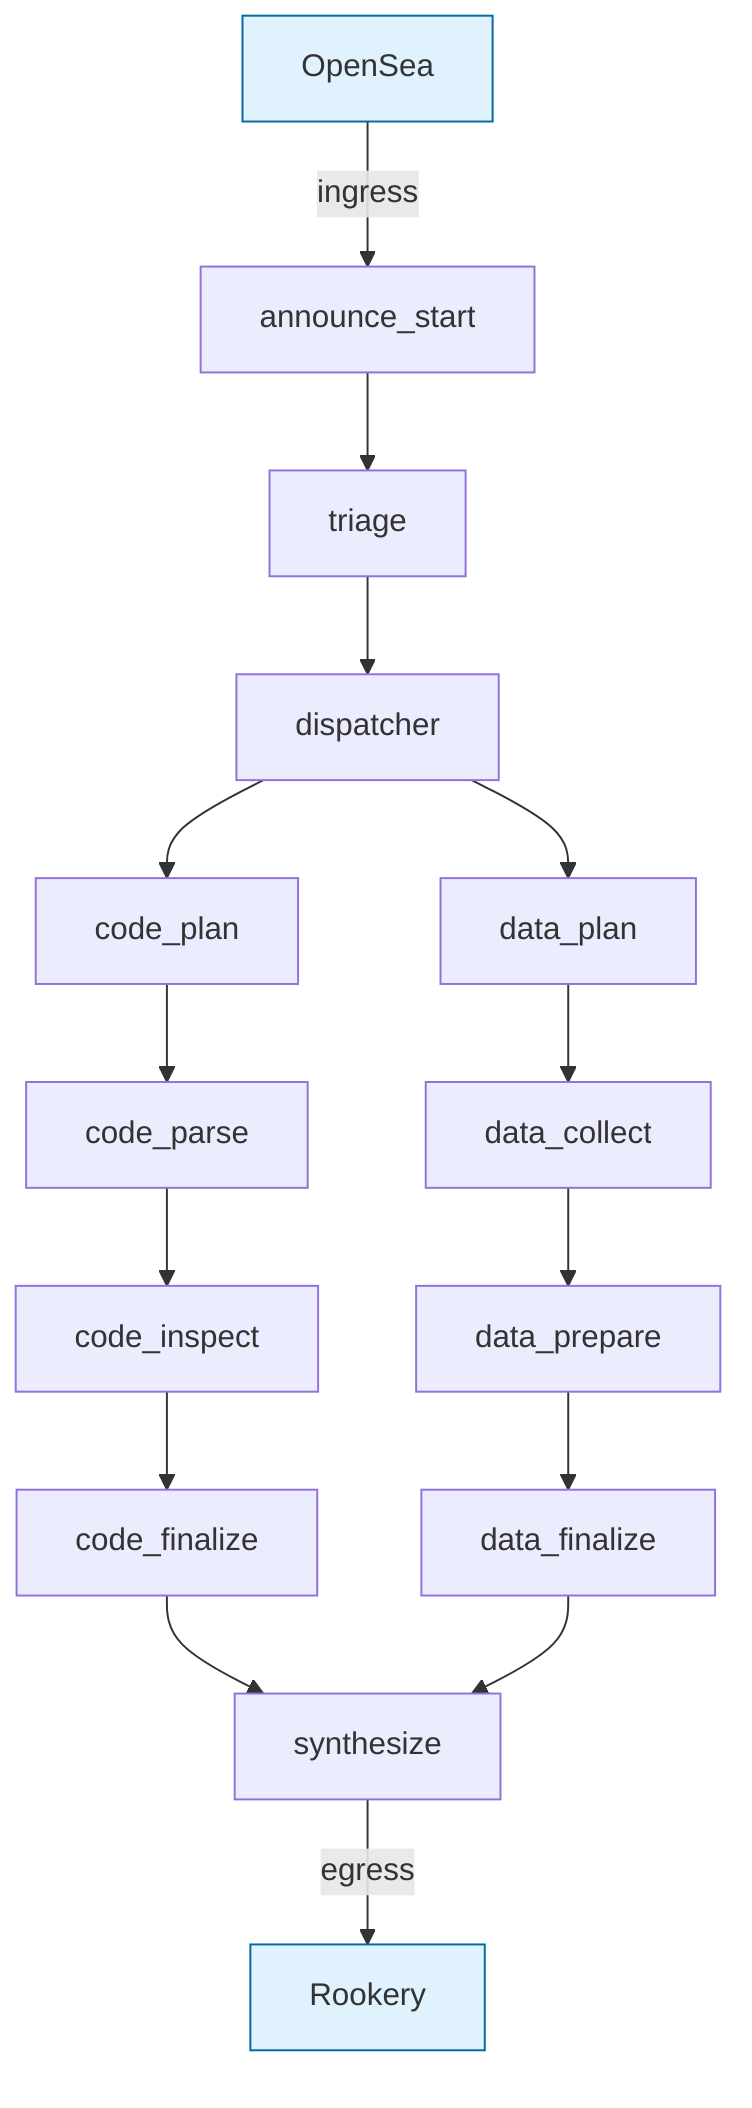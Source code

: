 graph TD
    code_plan["code_plan"]
    code_parse["code_parse"]
    data_collect["data_collect"]
    data_prepare["data_prepare"]
    OpenSea["OpenSea"]
    announce_start["announce_start"]
    code_inspect["code_inspect"]
    code_finalize["code_finalize"]
    dispatcher["dispatcher"]
    data_plan["data_plan"]
    data_finalize["data_finalize"]
    triage["triage"]
    synthesize["synthesize"]
    Rookery["Rookery"]
    classDef endpoint fill:#e0f2fe,stroke:#0369a1,stroke-width:1px
    class OpenSea endpoint
    class Rookery endpoint
    code_plan --> code_parse
    data_collect --> data_prepare
    OpenSea -->|ingress| announce_start
    code_inspect --> code_finalize
    dispatcher --> data_plan
    data_prepare --> data_finalize
    announce_start --> triage
    data_plan --> data_collect
    synthesize -->|egress| Rookery
    code_finalize --> synthesize
    dispatcher --> code_plan
    data_finalize --> synthesize
    code_parse --> code_inspect
    triage --> dispatcher